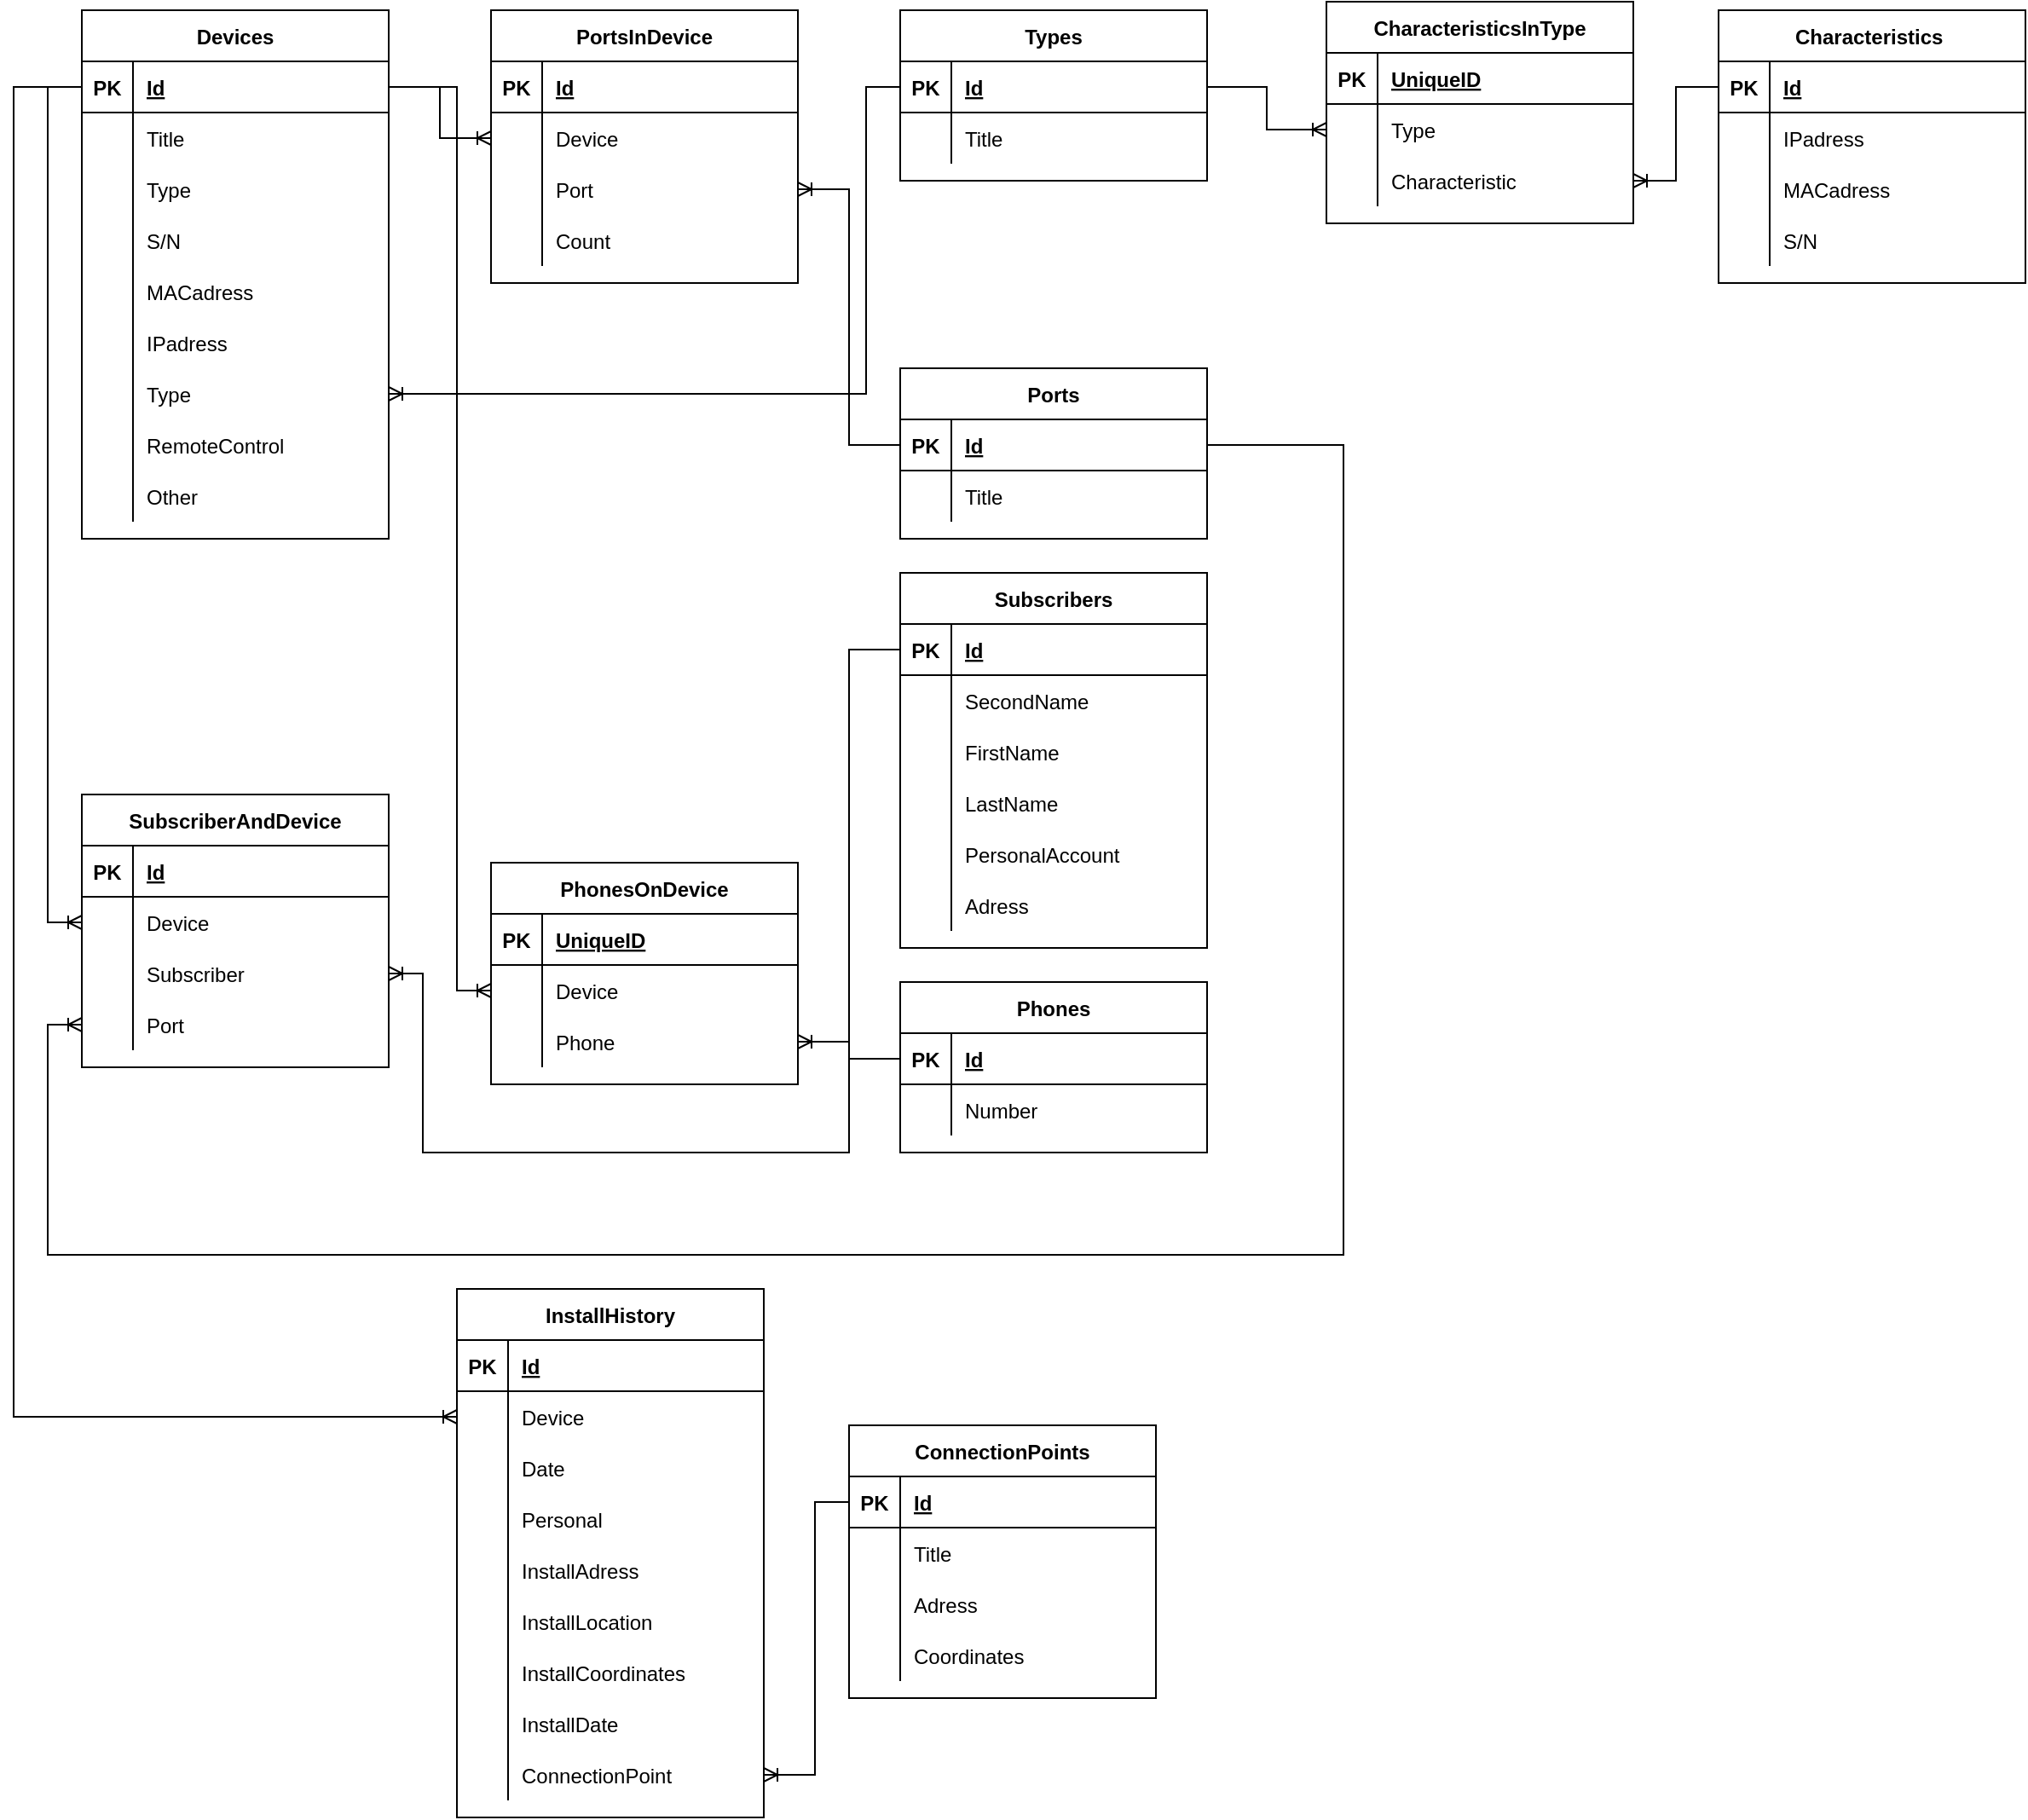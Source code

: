 <mxfile version="17.4.5" type="github">
  <diagram id="R2lEEEUBdFMjLlhIrx00" name="Page-1">
    <mxGraphModel dx="1151" dy="630" grid="1" gridSize="10" guides="1" tooltips="1" connect="1" arrows="1" fold="1" page="1" pageScale="1" pageWidth="850" pageHeight="1100" background="none" math="0" shadow="0" extFonts="Permanent Marker^https://fonts.googleapis.com/css?family=Permanent+Marker">
      <root>
        <mxCell id="0" />
        <mxCell id="1" parent="0" />
        <mxCell id="8wD93FPbokxK7LoP0_Z_-1" value="Devices" style="shape=table;startSize=30;container=1;collapsible=1;childLayout=tableLayout;fixedRows=1;rowLines=0;fontStyle=1;align=center;resizeLast=1;" vertex="1" parent="1">
          <mxGeometry x="50" y="290" width="180" height="310" as="geometry" />
        </mxCell>
        <mxCell id="8wD93FPbokxK7LoP0_Z_-2" value="" style="shape=tableRow;horizontal=0;startSize=0;swimlaneHead=0;swimlaneBody=0;fillColor=none;collapsible=0;dropTarget=0;points=[[0,0.5],[1,0.5]];portConstraint=eastwest;top=0;left=0;right=0;bottom=1;" vertex="1" parent="8wD93FPbokxK7LoP0_Z_-1">
          <mxGeometry y="30" width="180" height="30" as="geometry" />
        </mxCell>
        <mxCell id="8wD93FPbokxK7LoP0_Z_-3" value="PK" style="shape=partialRectangle;connectable=0;fillColor=none;top=0;left=0;bottom=0;right=0;fontStyle=1;overflow=hidden;" vertex="1" parent="8wD93FPbokxK7LoP0_Z_-2">
          <mxGeometry width="30" height="30" as="geometry">
            <mxRectangle width="30" height="30" as="alternateBounds" />
          </mxGeometry>
        </mxCell>
        <mxCell id="8wD93FPbokxK7LoP0_Z_-4" value="Id" style="shape=partialRectangle;connectable=0;fillColor=none;top=0;left=0;bottom=0;right=0;align=left;spacingLeft=6;fontStyle=5;overflow=hidden;" vertex="1" parent="8wD93FPbokxK7LoP0_Z_-2">
          <mxGeometry x="30" width="150" height="30" as="geometry">
            <mxRectangle width="150" height="30" as="alternateBounds" />
          </mxGeometry>
        </mxCell>
        <mxCell id="8wD93FPbokxK7LoP0_Z_-5" value="" style="shape=tableRow;horizontal=0;startSize=0;swimlaneHead=0;swimlaneBody=0;fillColor=none;collapsible=0;dropTarget=0;points=[[0,0.5],[1,0.5]];portConstraint=eastwest;top=0;left=0;right=0;bottom=0;" vertex="1" parent="8wD93FPbokxK7LoP0_Z_-1">
          <mxGeometry y="60" width="180" height="30" as="geometry" />
        </mxCell>
        <mxCell id="8wD93FPbokxK7LoP0_Z_-6" value="" style="shape=partialRectangle;connectable=0;fillColor=none;top=0;left=0;bottom=0;right=0;editable=1;overflow=hidden;" vertex="1" parent="8wD93FPbokxK7LoP0_Z_-5">
          <mxGeometry width="30" height="30" as="geometry">
            <mxRectangle width="30" height="30" as="alternateBounds" />
          </mxGeometry>
        </mxCell>
        <mxCell id="8wD93FPbokxK7LoP0_Z_-7" value="Title" style="shape=partialRectangle;connectable=0;fillColor=none;top=0;left=0;bottom=0;right=0;align=left;spacingLeft=6;overflow=hidden;" vertex="1" parent="8wD93FPbokxK7LoP0_Z_-5">
          <mxGeometry x="30" width="150" height="30" as="geometry">
            <mxRectangle width="150" height="30" as="alternateBounds" />
          </mxGeometry>
        </mxCell>
        <mxCell id="8wD93FPbokxK7LoP0_Z_-8" value="" style="shape=tableRow;horizontal=0;startSize=0;swimlaneHead=0;swimlaneBody=0;fillColor=none;collapsible=0;dropTarget=0;points=[[0,0.5],[1,0.5]];portConstraint=eastwest;top=0;left=0;right=0;bottom=0;" vertex="1" parent="8wD93FPbokxK7LoP0_Z_-1">
          <mxGeometry y="90" width="180" height="30" as="geometry" />
        </mxCell>
        <mxCell id="8wD93FPbokxK7LoP0_Z_-9" value="" style="shape=partialRectangle;connectable=0;fillColor=none;top=0;left=0;bottom=0;right=0;editable=1;overflow=hidden;" vertex="1" parent="8wD93FPbokxK7LoP0_Z_-8">
          <mxGeometry width="30" height="30" as="geometry">
            <mxRectangle width="30" height="30" as="alternateBounds" />
          </mxGeometry>
        </mxCell>
        <mxCell id="8wD93FPbokxK7LoP0_Z_-10" value="Type" style="shape=partialRectangle;connectable=0;fillColor=none;top=0;left=0;bottom=0;right=0;align=left;spacingLeft=6;overflow=hidden;" vertex="1" parent="8wD93FPbokxK7LoP0_Z_-8">
          <mxGeometry x="30" width="150" height="30" as="geometry">
            <mxRectangle width="150" height="30" as="alternateBounds" />
          </mxGeometry>
        </mxCell>
        <mxCell id="8wD93FPbokxK7LoP0_Z_-11" value="" style="shape=tableRow;horizontal=0;startSize=0;swimlaneHead=0;swimlaneBody=0;fillColor=none;collapsible=0;dropTarget=0;points=[[0,0.5],[1,0.5]];portConstraint=eastwest;top=0;left=0;right=0;bottom=0;" vertex="1" parent="8wD93FPbokxK7LoP0_Z_-1">
          <mxGeometry y="120" width="180" height="30" as="geometry" />
        </mxCell>
        <mxCell id="8wD93FPbokxK7LoP0_Z_-12" value="" style="shape=partialRectangle;connectable=0;fillColor=none;top=0;left=0;bottom=0;right=0;editable=1;overflow=hidden;" vertex="1" parent="8wD93FPbokxK7LoP0_Z_-11">
          <mxGeometry width="30" height="30" as="geometry">
            <mxRectangle width="30" height="30" as="alternateBounds" />
          </mxGeometry>
        </mxCell>
        <mxCell id="8wD93FPbokxK7LoP0_Z_-13" value="S/N" style="shape=partialRectangle;connectable=0;fillColor=none;top=0;left=0;bottom=0;right=0;align=left;spacingLeft=6;overflow=hidden;" vertex="1" parent="8wD93FPbokxK7LoP0_Z_-11">
          <mxGeometry x="30" width="150" height="30" as="geometry">
            <mxRectangle width="150" height="30" as="alternateBounds" />
          </mxGeometry>
        </mxCell>
        <mxCell id="8wD93FPbokxK7LoP0_Z_-14" value="" style="shape=tableRow;horizontal=0;startSize=0;swimlaneHead=0;swimlaneBody=0;fillColor=none;collapsible=0;dropTarget=0;points=[[0,0.5],[1,0.5]];portConstraint=eastwest;top=0;left=0;right=0;bottom=0;" vertex="1" parent="8wD93FPbokxK7LoP0_Z_-1">
          <mxGeometry y="150" width="180" height="30" as="geometry" />
        </mxCell>
        <mxCell id="8wD93FPbokxK7LoP0_Z_-15" value="" style="shape=partialRectangle;connectable=0;fillColor=none;top=0;left=0;bottom=0;right=0;editable=1;overflow=hidden;" vertex="1" parent="8wD93FPbokxK7LoP0_Z_-14">
          <mxGeometry width="30" height="30" as="geometry">
            <mxRectangle width="30" height="30" as="alternateBounds" />
          </mxGeometry>
        </mxCell>
        <mxCell id="8wD93FPbokxK7LoP0_Z_-16" value="MACadress" style="shape=partialRectangle;connectable=0;fillColor=none;top=0;left=0;bottom=0;right=0;align=left;spacingLeft=6;overflow=hidden;" vertex="1" parent="8wD93FPbokxK7LoP0_Z_-14">
          <mxGeometry x="30" width="150" height="30" as="geometry">
            <mxRectangle width="150" height="30" as="alternateBounds" />
          </mxGeometry>
        </mxCell>
        <mxCell id="8wD93FPbokxK7LoP0_Z_-17" value="" style="shape=tableRow;horizontal=0;startSize=0;swimlaneHead=0;swimlaneBody=0;fillColor=none;collapsible=0;dropTarget=0;points=[[0,0.5],[1,0.5]];portConstraint=eastwest;top=0;left=0;right=0;bottom=0;" vertex="1" parent="8wD93FPbokxK7LoP0_Z_-1">
          <mxGeometry y="180" width="180" height="30" as="geometry" />
        </mxCell>
        <mxCell id="8wD93FPbokxK7LoP0_Z_-18" value="" style="shape=partialRectangle;connectable=0;fillColor=none;top=0;left=0;bottom=0;right=0;editable=1;overflow=hidden;" vertex="1" parent="8wD93FPbokxK7LoP0_Z_-17">
          <mxGeometry width="30" height="30" as="geometry">
            <mxRectangle width="30" height="30" as="alternateBounds" />
          </mxGeometry>
        </mxCell>
        <mxCell id="8wD93FPbokxK7LoP0_Z_-19" value="IPadress" style="shape=partialRectangle;connectable=0;fillColor=none;top=0;left=0;bottom=0;right=0;align=left;spacingLeft=6;overflow=hidden;" vertex="1" parent="8wD93FPbokxK7LoP0_Z_-17">
          <mxGeometry x="30" width="150" height="30" as="geometry">
            <mxRectangle width="150" height="30" as="alternateBounds" />
          </mxGeometry>
        </mxCell>
        <mxCell id="8wD93FPbokxK7LoP0_Z_-217" value="" style="shape=tableRow;horizontal=0;startSize=0;swimlaneHead=0;swimlaneBody=0;fillColor=none;collapsible=0;dropTarget=0;points=[[0,0.5],[1,0.5]];portConstraint=eastwest;top=0;left=0;right=0;bottom=0;" vertex="1" parent="8wD93FPbokxK7LoP0_Z_-1">
          <mxGeometry y="210" width="180" height="30" as="geometry" />
        </mxCell>
        <mxCell id="8wD93FPbokxK7LoP0_Z_-218" value="" style="shape=partialRectangle;connectable=0;fillColor=none;top=0;left=0;bottom=0;right=0;editable=1;overflow=hidden;" vertex="1" parent="8wD93FPbokxK7LoP0_Z_-217">
          <mxGeometry width="30" height="30" as="geometry">
            <mxRectangle width="30" height="30" as="alternateBounds" />
          </mxGeometry>
        </mxCell>
        <mxCell id="8wD93FPbokxK7LoP0_Z_-219" value="Type" style="shape=partialRectangle;connectable=0;fillColor=none;top=0;left=0;bottom=0;right=0;align=left;spacingLeft=6;overflow=hidden;" vertex="1" parent="8wD93FPbokxK7LoP0_Z_-217">
          <mxGeometry x="30" width="150" height="30" as="geometry">
            <mxRectangle width="150" height="30" as="alternateBounds" />
          </mxGeometry>
        </mxCell>
        <mxCell id="8wD93FPbokxK7LoP0_Z_-115" value="" style="shape=tableRow;horizontal=0;startSize=0;swimlaneHead=0;swimlaneBody=0;fillColor=none;collapsible=0;dropTarget=0;points=[[0,0.5],[1,0.5]];portConstraint=eastwest;top=0;left=0;right=0;bottom=0;" vertex="1" parent="8wD93FPbokxK7LoP0_Z_-1">
          <mxGeometry y="240" width="180" height="30" as="geometry" />
        </mxCell>
        <mxCell id="8wD93FPbokxK7LoP0_Z_-116" value="" style="shape=partialRectangle;connectable=0;fillColor=none;top=0;left=0;bottom=0;right=0;editable=1;overflow=hidden;" vertex="1" parent="8wD93FPbokxK7LoP0_Z_-115">
          <mxGeometry width="30" height="30" as="geometry">
            <mxRectangle width="30" height="30" as="alternateBounds" />
          </mxGeometry>
        </mxCell>
        <mxCell id="8wD93FPbokxK7LoP0_Z_-117" value="RemoteControl" style="shape=partialRectangle;connectable=0;fillColor=none;top=0;left=0;bottom=0;right=0;align=left;spacingLeft=6;overflow=hidden;" vertex="1" parent="8wD93FPbokxK7LoP0_Z_-115">
          <mxGeometry x="30" width="150" height="30" as="geometry">
            <mxRectangle width="150" height="30" as="alternateBounds" />
          </mxGeometry>
        </mxCell>
        <mxCell id="8wD93FPbokxK7LoP0_Z_-169" value="" style="shape=tableRow;horizontal=0;startSize=0;swimlaneHead=0;swimlaneBody=0;fillColor=none;collapsible=0;dropTarget=0;points=[[0,0.5],[1,0.5]];portConstraint=eastwest;top=0;left=0;right=0;bottom=0;" vertex="1" parent="8wD93FPbokxK7LoP0_Z_-1">
          <mxGeometry y="270" width="180" height="30" as="geometry" />
        </mxCell>
        <mxCell id="8wD93FPbokxK7LoP0_Z_-170" value="" style="shape=partialRectangle;connectable=0;fillColor=none;top=0;left=0;bottom=0;right=0;editable=1;overflow=hidden;" vertex="1" parent="8wD93FPbokxK7LoP0_Z_-169">
          <mxGeometry width="30" height="30" as="geometry">
            <mxRectangle width="30" height="30" as="alternateBounds" />
          </mxGeometry>
        </mxCell>
        <mxCell id="8wD93FPbokxK7LoP0_Z_-171" value="Other" style="shape=partialRectangle;connectable=0;fillColor=none;top=0;left=0;bottom=0;right=0;align=left;spacingLeft=6;overflow=hidden;" vertex="1" parent="8wD93FPbokxK7LoP0_Z_-169">
          <mxGeometry x="30" width="150" height="30" as="geometry">
            <mxRectangle width="150" height="30" as="alternateBounds" />
          </mxGeometry>
        </mxCell>
        <mxCell id="8wD93FPbokxK7LoP0_Z_-35" value="Types" style="shape=table;startSize=30;container=1;collapsible=1;childLayout=tableLayout;fixedRows=1;rowLines=0;fontStyle=1;align=center;resizeLast=1;" vertex="1" parent="1">
          <mxGeometry x="530" y="290" width="180" height="100" as="geometry" />
        </mxCell>
        <mxCell id="8wD93FPbokxK7LoP0_Z_-36" value="" style="shape=tableRow;horizontal=0;startSize=0;swimlaneHead=0;swimlaneBody=0;fillColor=none;collapsible=0;dropTarget=0;points=[[0,0.5],[1,0.5]];portConstraint=eastwest;top=0;left=0;right=0;bottom=1;" vertex="1" parent="8wD93FPbokxK7LoP0_Z_-35">
          <mxGeometry y="30" width="180" height="30" as="geometry" />
        </mxCell>
        <mxCell id="8wD93FPbokxK7LoP0_Z_-37" value="PK" style="shape=partialRectangle;connectable=0;fillColor=none;top=0;left=0;bottom=0;right=0;fontStyle=1;overflow=hidden;" vertex="1" parent="8wD93FPbokxK7LoP0_Z_-36">
          <mxGeometry width="30" height="30" as="geometry">
            <mxRectangle width="30" height="30" as="alternateBounds" />
          </mxGeometry>
        </mxCell>
        <mxCell id="8wD93FPbokxK7LoP0_Z_-38" value="Id" style="shape=partialRectangle;connectable=0;fillColor=none;top=0;left=0;bottom=0;right=0;align=left;spacingLeft=6;fontStyle=5;overflow=hidden;" vertex="1" parent="8wD93FPbokxK7LoP0_Z_-36">
          <mxGeometry x="30" width="150" height="30" as="geometry">
            <mxRectangle width="150" height="30" as="alternateBounds" />
          </mxGeometry>
        </mxCell>
        <mxCell id="8wD93FPbokxK7LoP0_Z_-39" value="" style="shape=tableRow;horizontal=0;startSize=0;swimlaneHead=0;swimlaneBody=0;fillColor=none;collapsible=0;dropTarget=0;points=[[0,0.5],[1,0.5]];portConstraint=eastwest;top=0;left=0;right=0;bottom=0;" vertex="1" parent="8wD93FPbokxK7LoP0_Z_-35">
          <mxGeometry y="60" width="180" height="30" as="geometry" />
        </mxCell>
        <mxCell id="8wD93FPbokxK7LoP0_Z_-40" value="" style="shape=partialRectangle;connectable=0;fillColor=none;top=0;left=0;bottom=0;right=0;editable=1;overflow=hidden;" vertex="1" parent="8wD93FPbokxK7LoP0_Z_-39">
          <mxGeometry width="30" height="30" as="geometry">
            <mxRectangle width="30" height="30" as="alternateBounds" />
          </mxGeometry>
        </mxCell>
        <mxCell id="8wD93FPbokxK7LoP0_Z_-41" value="Title" style="shape=partialRectangle;connectable=0;fillColor=none;top=0;left=0;bottom=0;right=0;align=left;spacingLeft=6;overflow=hidden;" vertex="1" parent="8wD93FPbokxK7LoP0_Z_-39">
          <mxGeometry x="30" width="150" height="30" as="geometry">
            <mxRectangle width="150" height="30" as="alternateBounds" />
          </mxGeometry>
        </mxCell>
        <mxCell id="8wD93FPbokxK7LoP0_Z_-54" value="Ports" style="shape=table;startSize=30;container=1;collapsible=1;childLayout=tableLayout;fixedRows=1;rowLines=0;fontStyle=1;align=center;resizeLast=1;" vertex="1" parent="1">
          <mxGeometry x="530" y="500" width="180" height="100" as="geometry" />
        </mxCell>
        <mxCell id="8wD93FPbokxK7LoP0_Z_-55" value="" style="shape=tableRow;horizontal=0;startSize=0;swimlaneHead=0;swimlaneBody=0;fillColor=none;collapsible=0;dropTarget=0;points=[[0,0.5],[1,0.5]];portConstraint=eastwest;top=0;left=0;right=0;bottom=1;" vertex="1" parent="8wD93FPbokxK7LoP0_Z_-54">
          <mxGeometry y="30" width="180" height="30" as="geometry" />
        </mxCell>
        <mxCell id="8wD93FPbokxK7LoP0_Z_-56" value="PK" style="shape=partialRectangle;connectable=0;fillColor=none;top=0;left=0;bottom=0;right=0;fontStyle=1;overflow=hidden;" vertex="1" parent="8wD93FPbokxK7LoP0_Z_-55">
          <mxGeometry width="30" height="30" as="geometry">
            <mxRectangle width="30" height="30" as="alternateBounds" />
          </mxGeometry>
        </mxCell>
        <mxCell id="8wD93FPbokxK7LoP0_Z_-57" value="Id" style="shape=partialRectangle;connectable=0;fillColor=none;top=0;left=0;bottom=0;right=0;align=left;spacingLeft=6;fontStyle=5;overflow=hidden;" vertex="1" parent="8wD93FPbokxK7LoP0_Z_-55">
          <mxGeometry x="30" width="150" height="30" as="geometry">
            <mxRectangle width="150" height="30" as="alternateBounds" />
          </mxGeometry>
        </mxCell>
        <mxCell id="8wD93FPbokxK7LoP0_Z_-58" value="" style="shape=tableRow;horizontal=0;startSize=0;swimlaneHead=0;swimlaneBody=0;fillColor=none;collapsible=0;dropTarget=0;points=[[0,0.5],[1,0.5]];portConstraint=eastwest;top=0;left=0;right=0;bottom=0;" vertex="1" parent="8wD93FPbokxK7LoP0_Z_-54">
          <mxGeometry y="60" width="180" height="30" as="geometry" />
        </mxCell>
        <mxCell id="8wD93FPbokxK7LoP0_Z_-59" value="" style="shape=partialRectangle;connectable=0;fillColor=none;top=0;left=0;bottom=0;right=0;editable=1;overflow=hidden;" vertex="1" parent="8wD93FPbokxK7LoP0_Z_-58">
          <mxGeometry width="30" height="30" as="geometry">
            <mxRectangle width="30" height="30" as="alternateBounds" />
          </mxGeometry>
        </mxCell>
        <mxCell id="8wD93FPbokxK7LoP0_Z_-60" value="Title" style="shape=partialRectangle;connectable=0;fillColor=none;top=0;left=0;bottom=0;right=0;align=left;spacingLeft=6;overflow=hidden;" vertex="1" parent="8wD93FPbokxK7LoP0_Z_-58">
          <mxGeometry x="30" width="150" height="30" as="geometry">
            <mxRectangle width="150" height="30" as="alternateBounds" />
          </mxGeometry>
        </mxCell>
        <mxCell id="8wD93FPbokxK7LoP0_Z_-67" value="PortsInDevice" style="shape=table;startSize=30;container=1;collapsible=1;childLayout=tableLayout;fixedRows=1;rowLines=0;fontStyle=1;align=center;resizeLast=1;" vertex="1" parent="1">
          <mxGeometry x="290" y="290" width="180" height="160" as="geometry" />
        </mxCell>
        <mxCell id="8wD93FPbokxK7LoP0_Z_-68" value="" style="shape=tableRow;horizontal=0;startSize=0;swimlaneHead=0;swimlaneBody=0;fillColor=none;collapsible=0;dropTarget=0;points=[[0,0.5],[1,0.5]];portConstraint=eastwest;top=0;left=0;right=0;bottom=1;" vertex="1" parent="8wD93FPbokxK7LoP0_Z_-67">
          <mxGeometry y="30" width="180" height="30" as="geometry" />
        </mxCell>
        <mxCell id="8wD93FPbokxK7LoP0_Z_-69" value="PK" style="shape=partialRectangle;connectable=0;fillColor=none;top=0;left=0;bottom=0;right=0;fontStyle=1;overflow=hidden;" vertex="1" parent="8wD93FPbokxK7LoP0_Z_-68">
          <mxGeometry width="30" height="30" as="geometry">
            <mxRectangle width="30" height="30" as="alternateBounds" />
          </mxGeometry>
        </mxCell>
        <mxCell id="8wD93FPbokxK7LoP0_Z_-70" value="Id" style="shape=partialRectangle;connectable=0;fillColor=none;top=0;left=0;bottom=0;right=0;align=left;spacingLeft=6;fontStyle=5;overflow=hidden;" vertex="1" parent="8wD93FPbokxK7LoP0_Z_-68">
          <mxGeometry x="30" width="150" height="30" as="geometry">
            <mxRectangle width="150" height="30" as="alternateBounds" />
          </mxGeometry>
        </mxCell>
        <mxCell id="8wD93FPbokxK7LoP0_Z_-71" value="" style="shape=tableRow;horizontal=0;startSize=0;swimlaneHead=0;swimlaneBody=0;fillColor=none;collapsible=0;dropTarget=0;points=[[0,0.5],[1,0.5]];portConstraint=eastwest;top=0;left=0;right=0;bottom=0;" vertex="1" parent="8wD93FPbokxK7LoP0_Z_-67">
          <mxGeometry y="60" width="180" height="30" as="geometry" />
        </mxCell>
        <mxCell id="8wD93FPbokxK7LoP0_Z_-72" value="" style="shape=partialRectangle;connectable=0;fillColor=none;top=0;left=0;bottom=0;right=0;editable=1;overflow=hidden;" vertex="1" parent="8wD93FPbokxK7LoP0_Z_-71">
          <mxGeometry width="30" height="30" as="geometry">
            <mxRectangle width="30" height="30" as="alternateBounds" />
          </mxGeometry>
        </mxCell>
        <mxCell id="8wD93FPbokxK7LoP0_Z_-73" value="Device" style="shape=partialRectangle;connectable=0;fillColor=none;top=0;left=0;bottom=0;right=0;align=left;spacingLeft=6;overflow=hidden;" vertex="1" parent="8wD93FPbokxK7LoP0_Z_-71">
          <mxGeometry x="30" width="150" height="30" as="geometry">
            <mxRectangle width="150" height="30" as="alternateBounds" />
          </mxGeometry>
        </mxCell>
        <mxCell id="8wD93FPbokxK7LoP0_Z_-74" value="" style="shape=tableRow;horizontal=0;startSize=0;swimlaneHead=0;swimlaneBody=0;fillColor=none;collapsible=0;dropTarget=0;points=[[0,0.5],[1,0.5]];portConstraint=eastwest;top=0;left=0;right=0;bottom=0;" vertex="1" parent="8wD93FPbokxK7LoP0_Z_-67">
          <mxGeometry y="90" width="180" height="30" as="geometry" />
        </mxCell>
        <mxCell id="8wD93FPbokxK7LoP0_Z_-75" value="" style="shape=partialRectangle;connectable=0;fillColor=none;top=0;left=0;bottom=0;right=0;editable=1;overflow=hidden;" vertex="1" parent="8wD93FPbokxK7LoP0_Z_-74">
          <mxGeometry width="30" height="30" as="geometry">
            <mxRectangle width="30" height="30" as="alternateBounds" />
          </mxGeometry>
        </mxCell>
        <mxCell id="8wD93FPbokxK7LoP0_Z_-76" value="Port" style="shape=partialRectangle;connectable=0;fillColor=none;top=0;left=0;bottom=0;right=0;align=left;spacingLeft=6;overflow=hidden;" vertex="1" parent="8wD93FPbokxK7LoP0_Z_-74">
          <mxGeometry x="30" width="150" height="30" as="geometry">
            <mxRectangle width="150" height="30" as="alternateBounds" />
          </mxGeometry>
        </mxCell>
        <mxCell id="8wD93FPbokxK7LoP0_Z_-77" value="" style="shape=tableRow;horizontal=0;startSize=0;swimlaneHead=0;swimlaneBody=0;fillColor=none;collapsible=0;dropTarget=0;points=[[0,0.5],[1,0.5]];portConstraint=eastwest;top=0;left=0;right=0;bottom=0;" vertex="1" parent="8wD93FPbokxK7LoP0_Z_-67">
          <mxGeometry y="120" width="180" height="30" as="geometry" />
        </mxCell>
        <mxCell id="8wD93FPbokxK7LoP0_Z_-78" value="" style="shape=partialRectangle;connectable=0;fillColor=none;top=0;left=0;bottom=0;right=0;editable=1;overflow=hidden;" vertex="1" parent="8wD93FPbokxK7LoP0_Z_-77">
          <mxGeometry width="30" height="30" as="geometry">
            <mxRectangle width="30" height="30" as="alternateBounds" />
          </mxGeometry>
        </mxCell>
        <mxCell id="8wD93FPbokxK7LoP0_Z_-79" value="Count" style="shape=partialRectangle;connectable=0;fillColor=none;top=0;left=0;bottom=0;right=0;align=left;spacingLeft=6;overflow=hidden;" vertex="1" parent="8wD93FPbokxK7LoP0_Z_-77">
          <mxGeometry x="30" width="150" height="30" as="geometry">
            <mxRectangle width="150" height="30" as="alternateBounds" />
          </mxGeometry>
        </mxCell>
        <mxCell id="8wD93FPbokxK7LoP0_Z_-83" value="Subscribers" style="shape=table;startSize=30;container=1;collapsible=1;childLayout=tableLayout;fixedRows=1;rowLines=0;fontStyle=1;align=center;resizeLast=1;" vertex="1" parent="1">
          <mxGeometry x="530" y="620" width="180" height="220" as="geometry" />
        </mxCell>
        <mxCell id="8wD93FPbokxK7LoP0_Z_-84" value="" style="shape=tableRow;horizontal=0;startSize=0;swimlaneHead=0;swimlaneBody=0;fillColor=none;collapsible=0;dropTarget=0;points=[[0,0.5],[1,0.5]];portConstraint=eastwest;top=0;left=0;right=0;bottom=1;" vertex="1" parent="8wD93FPbokxK7LoP0_Z_-83">
          <mxGeometry y="30" width="180" height="30" as="geometry" />
        </mxCell>
        <mxCell id="8wD93FPbokxK7LoP0_Z_-85" value="PK" style="shape=partialRectangle;connectable=0;fillColor=none;top=0;left=0;bottom=0;right=0;fontStyle=1;overflow=hidden;" vertex="1" parent="8wD93FPbokxK7LoP0_Z_-84">
          <mxGeometry width="30" height="30" as="geometry">
            <mxRectangle width="30" height="30" as="alternateBounds" />
          </mxGeometry>
        </mxCell>
        <mxCell id="8wD93FPbokxK7LoP0_Z_-86" value="Id" style="shape=partialRectangle;connectable=0;fillColor=none;top=0;left=0;bottom=0;right=0;align=left;spacingLeft=6;fontStyle=5;overflow=hidden;" vertex="1" parent="8wD93FPbokxK7LoP0_Z_-84">
          <mxGeometry x="30" width="150" height="30" as="geometry">
            <mxRectangle width="150" height="30" as="alternateBounds" />
          </mxGeometry>
        </mxCell>
        <mxCell id="8wD93FPbokxK7LoP0_Z_-87" value="" style="shape=tableRow;horizontal=0;startSize=0;swimlaneHead=0;swimlaneBody=0;fillColor=none;collapsible=0;dropTarget=0;points=[[0,0.5],[1,0.5]];portConstraint=eastwest;top=0;left=0;right=0;bottom=0;" vertex="1" parent="8wD93FPbokxK7LoP0_Z_-83">
          <mxGeometry y="60" width="180" height="30" as="geometry" />
        </mxCell>
        <mxCell id="8wD93FPbokxK7LoP0_Z_-88" value="" style="shape=partialRectangle;connectable=0;fillColor=none;top=0;left=0;bottom=0;right=0;editable=1;overflow=hidden;" vertex="1" parent="8wD93FPbokxK7LoP0_Z_-87">
          <mxGeometry width="30" height="30" as="geometry">
            <mxRectangle width="30" height="30" as="alternateBounds" />
          </mxGeometry>
        </mxCell>
        <mxCell id="8wD93FPbokxK7LoP0_Z_-89" value="SecondName" style="shape=partialRectangle;connectable=0;fillColor=none;top=0;left=0;bottom=0;right=0;align=left;spacingLeft=6;overflow=hidden;" vertex="1" parent="8wD93FPbokxK7LoP0_Z_-87">
          <mxGeometry x="30" width="150" height="30" as="geometry">
            <mxRectangle width="150" height="30" as="alternateBounds" />
          </mxGeometry>
        </mxCell>
        <mxCell id="8wD93FPbokxK7LoP0_Z_-90" value="" style="shape=tableRow;horizontal=0;startSize=0;swimlaneHead=0;swimlaneBody=0;fillColor=none;collapsible=0;dropTarget=0;points=[[0,0.5],[1,0.5]];portConstraint=eastwest;top=0;left=0;right=0;bottom=0;" vertex="1" parent="8wD93FPbokxK7LoP0_Z_-83">
          <mxGeometry y="90" width="180" height="30" as="geometry" />
        </mxCell>
        <mxCell id="8wD93FPbokxK7LoP0_Z_-91" value="" style="shape=partialRectangle;connectable=0;fillColor=none;top=0;left=0;bottom=0;right=0;editable=1;overflow=hidden;" vertex="1" parent="8wD93FPbokxK7LoP0_Z_-90">
          <mxGeometry width="30" height="30" as="geometry">
            <mxRectangle width="30" height="30" as="alternateBounds" />
          </mxGeometry>
        </mxCell>
        <mxCell id="8wD93FPbokxK7LoP0_Z_-92" value="FirstName" style="shape=partialRectangle;connectable=0;fillColor=none;top=0;left=0;bottom=0;right=0;align=left;spacingLeft=6;overflow=hidden;" vertex="1" parent="8wD93FPbokxK7LoP0_Z_-90">
          <mxGeometry x="30" width="150" height="30" as="geometry">
            <mxRectangle width="150" height="30" as="alternateBounds" />
          </mxGeometry>
        </mxCell>
        <mxCell id="8wD93FPbokxK7LoP0_Z_-93" value="" style="shape=tableRow;horizontal=0;startSize=0;swimlaneHead=0;swimlaneBody=0;fillColor=none;collapsible=0;dropTarget=0;points=[[0,0.5],[1,0.5]];portConstraint=eastwest;top=0;left=0;right=0;bottom=0;" vertex="1" parent="8wD93FPbokxK7LoP0_Z_-83">
          <mxGeometry y="120" width="180" height="30" as="geometry" />
        </mxCell>
        <mxCell id="8wD93FPbokxK7LoP0_Z_-94" value="" style="shape=partialRectangle;connectable=0;fillColor=none;top=0;left=0;bottom=0;right=0;editable=1;overflow=hidden;" vertex="1" parent="8wD93FPbokxK7LoP0_Z_-93">
          <mxGeometry width="30" height="30" as="geometry">
            <mxRectangle width="30" height="30" as="alternateBounds" />
          </mxGeometry>
        </mxCell>
        <mxCell id="8wD93FPbokxK7LoP0_Z_-95" value="LastName" style="shape=partialRectangle;connectable=0;fillColor=none;top=0;left=0;bottom=0;right=0;align=left;spacingLeft=6;overflow=hidden;" vertex="1" parent="8wD93FPbokxK7LoP0_Z_-93">
          <mxGeometry x="30" width="150" height="30" as="geometry">
            <mxRectangle width="150" height="30" as="alternateBounds" />
          </mxGeometry>
        </mxCell>
        <mxCell id="8wD93FPbokxK7LoP0_Z_-96" value="" style="shape=tableRow;horizontal=0;startSize=0;swimlaneHead=0;swimlaneBody=0;fillColor=none;collapsible=0;dropTarget=0;points=[[0,0.5],[1,0.5]];portConstraint=eastwest;top=0;left=0;right=0;bottom=0;" vertex="1" parent="8wD93FPbokxK7LoP0_Z_-83">
          <mxGeometry y="150" width="180" height="30" as="geometry" />
        </mxCell>
        <mxCell id="8wD93FPbokxK7LoP0_Z_-97" value="" style="shape=partialRectangle;connectable=0;fillColor=none;top=0;left=0;bottom=0;right=0;editable=1;overflow=hidden;" vertex="1" parent="8wD93FPbokxK7LoP0_Z_-96">
          <mxGeometry width="30" height="30" as="geometry">
            <mxRectangle width="30" height="30" as="alternateBounds" />
          </mxGeometry>
        </mxCell>
        <mxCell id="8wD93FPbokxK7LoP0_Z_-98" value="PersonalAccount" style="shape=partialRectangle;connectable=0;fillColor=none;top=0;left=0;bottom=0;right=0;align=left;spacingLeft=6;overflow=hidden;" vertex="1" parent="8wD93FPbokxK7LoP0_Z_-96">
          <mxGeometry x="30" width="150" height="30" as="geometry">
            <mxRectangle width="150" height="30" as="alternateBounds" />
          </mxGeometry>
        </mxCell>
        <mxCell id="8wD93FPbokxK7LoP0_Z_-99" value="" style="shape=tableRow;horizontal=0;startSize=0;swimlaneHead=0;swimlaneBody=0;fillColor=none;collapsible=0;dropTarget=0;points=[[0,0.5],[1,0.5]];portConstraint=eastwest;top=0;left=0;right=0;bottom=0;" vertex="1" parent="8wD93FPbokxK7LoP0_Z_-83">
          <mxGeometry y="180" width="180" height="30" as="geometry" />
        </mxCell>
        <mxCell id="8wD93FPbokxK7LoP0_Z_-100" value="" style="shape=partialRectangle;connectable=0;fillColor=none;top=0;left=0;bottom=0;right=0;editable=1;overflow=hidden;" vertex="1" parent="8wD93FPbokxK7LoP0_Z_-99">
          <mxGeometry width="30" height="30" as="geometry">
            <mxRectangle width="30" height="30" as="alternateBounds" />
          </mxGeometry>
        </mxCell>
        <mxCell id="8wD93FPbokxK7LoP0_Z_-101" value="Adress" style="shape=partialRectangle;connectable=0;fillColor=none;top=0;left=0;bottom=0;right=0;align=left;spacingLeft=6;overflow=hidden;" vertex="1" parent="8wD93FPbokxK7LoP0_Z_-99">
          <mxGeometry x="30" width="150" height="30" as="geometry">
            <mxRectangle width="150" height="30" as="alternateBounds" />
          </mxGeometry>
        </mxCell>
        <mxCell id="8wD93FPbokxK7LoP0_Z_-102" value="ConnectionPoints" style="shape=table;startSize=30;container=1;collapsible=1;childLayout=tableLayout;fixedRows=1;rowLines=0;fontStyle=1;align=center;resizeLast=1;" vertex="1" parent="1">
          <mxGeometry x="500" y="1120" width="180" height="160" as="geometry" />
        </mxCell>
        <mxCell id="8wD93FPbokxK7LoP0_Z_-103" value="" style="shape=tableRow;horizontal=0;startSize=0;swimlaneHead=0;swimlaneBody=0;fillColor=none;collapsible=0;dropTarget=0;points=[[0,0.5],[1,0.5]];portConstraint=eastwest;top=0;left=0;right=0;bottom=1;" vertex="1" parent="8wD93FPbokxK7LoP0_Z_-102">
          <mxGeometry y="30" width="180" height="30" as="geometry" />
        </mxCell>
        <mxCell id="8wD93FPbokxK7LoP0_Z_-104" value="PK" style="shape=partialRectangle;connectable=0;fillColor=none;top=0;left=0;bottom=0;right=0;fontStyle=1;overflow=hidden;" vertex="1" parent="8wD93FPbokxK7LoP0_Z_-103">
          <mxGeometry width="30" height="30" as="geometry">
            <mxRectangle width="30" height="30" as="alternateBounds" />
          </mxGeometry>
        </mxCell>
        <mxCell id="8wD93FPbokxK7LoP0_Z_-105" value="Id" style="shape=partialRectangle;connectable=0;fillColor=none;top=0;left=0;bottom=0;right=0;align=left;spacingLeft=6;fontStyle=5;overflow=hidden;" vertex="1" parent="8wD93FPbokxK7LoP0_Z_-103">
          <mxGeometry x="30" width="150" height="30" as="geometry">
            <mxRectangle width="150" height="30" as="alternateBounds" />
          </mxGeometry>
        </mxCell>
        <mxCell id="8wD93FPbokxK7LoP0_Z_-106" value="" style="shape=tableRow;horizontal=0;startSize=0;swimlaneHead=0;swimlaneBody=0;fillColor=none;collapsible=0;dropTarget=0;points=[[0,0.5],[1,0.5]];portConstraint=eastwest;top=0;left=0;right=0;bottom=0;" vertex="1" parent="8wD93FPbokxK7LoP0_Z_-102">
          <mxGeometry y="60" width="180" height="30" as="geometry" />
        </mxCell>
        <mxCell id="8wD93FPbokxK7LoP0_Z_-107" value="" style="shape=partialRectangle;connectable=0;fillColor=none;top=0;left=0;bottom=0;right=0;editable=1;overflow=hidden;" vertex="1" parent="8wD93FPbokxK7LoP0_Z_-106">
          <mxGeometry width="30" height="30" as="geometry">
            <mxRectangle width="30" height="30" as="alternateBounds" />
          </mxGeometry>
        </mxCell>
        <mxCell id="8wD93FPbokxK7LoP0_Z_-108" value="Title" style="shape=partialRectangle;connectable=0;fillColor=none;top=0;left=0;bottom=0;right=0;align=left;spacingLeft=6;overflow=hidden;" vertex="1" parent="8wD93FPbokxK7LoP0_Z_-106">
          <mxGeometry x="30" width="150" height="30" as="geometry">
            <mxRectangle width="150" height="30" as="alternateBounds" />
          </mxGeometry>
        </mxCell>
        <mxCell id="8wD93FPbokxK7LoP0_Z_-109" value="" style="shape=tableRow;horizontal=0;startSize=0;swimlaneHead=0;swimlaneBody=0;fillColor=none;collapsible=0;dropTarget=0;points=[[0,0.5],[1,0.5]];portConstraint=eastwest;top=0;left=0;right=0;bottom=0;" vertex="1" parent="8wD93FPbokxK7LoP0_Z_-102">
          <mxGeometry y="90" width="180" height="30" as="geometry" />
        </mxCell>
        <mxCell id="8wD93FPbokxK7LoP0_Z_-110" value="" style="shape=partialRectangle;connectable=0;fillColor=none;top=0;left=0;bottom=0;right=0;editable=1;overflow=hidden;" vertex="1" parent="8wD93FPbokxK7LoP0_Z_-109">
          <mxGeometry width="30" height="30" as="geometry">
            <mxRectangle width="30" height="30" as="alternateBounds" />
          </mxGeometry>
        </mxCell>
        <mxCell id="8wD93FPbokxK7LoP0_Z_-111" value="Adress" style="shape=partialRectangle;connectable=0;fillColor=none;top=0;left=0;bottom=0;right=0;align=left;spacingLeft=6;overflow=hidden;" vertex="1" parent="8wD93FPbokxK7LoP0_Z_-109">
          <mxGeometry x="30" width="150" height="30" as="geometry">
            <mxRectangle width="150" height="30" as="alternateBounds" />
          </mxGeometry>
        </mxCell>
        <mxCell id="8wD93FPbokxK7LoP0_Z_-112" value="" style="shape=tableRow;horizontal=0;startSize=0;swimlaneHead=0;swimlaneBody=0;fillColor=none;collapsible=0;dropTarget=0;points=[[0,0.5],[1,0.5]];portConstraint=eastwest;top=0;left=0;right=0;bottom=0;" vertex="1" parent="8wD93FPbokxK7LoP0_Z_-102">
          <mxGeometry y="120" width="180" height="30" as="geometry" />
        </mxCell>
        <mxCell id="8wD93FPbokxK7LoP0_Z_-113" value="" style="shape=partialRectangle;connectable=0;fillColor=none;top=0;left=0;bottom=0;right=0;editable=1;overflow=hidden;" vertex="1" parent="8wD93FPbokxK7LoP0_Z_-112">
          <mxGeometry width="30" height="30" as="geometry">
            <mxRectangle width="30" height="30" as="alternateBounds" />
          </mxGeometry>
        </mxCell>
        <mxCell id="8wD93FPbokxK7LoP0_Z_-114" value="Coordinates" style="shape=partialRectangle;connectable=0;fillColor=none;top=0;left=0;bottom=0;right=0;align=left;spacingLeft=6;overflow=hidden;" vertex="1" parent="8wD93FPbokxK7LoP0_Z_-112">
          <mxGeometry x="30" width="150" height="30" as="geometry">
            <mxRectangle width="150" height="30" as="alternateBounds" />
          </mxGeometry>
        </mxCell>
        <mxCell id="8wD93FPbokxK7LoP0_Z_-118" value="" style="edgeStyle=orthogonalEdgeStyle;fontSize=12;html=1;endArrow=ERoneToMany;rounded=0;" edge="1" parent="1" source="8wD93FPbokxK7LoP0_Z_-55" target="8wD93FPbokxK7LoP0_Z_-74">
          <mxGeometry width="100" height="100" relative="1" as="geometry">
            <mxPoint x="740" y="510" as="sourcePoint" />
            <mxPoint x="840" y="410" as="targetPoint" />
          </mxGeometry>
        </mxCell>
        <mxCell id="8wD93FPbokxK7LoP0_Z_-119" value="" style="edgeStyle=orthogonalEdgeStyle;fontSize=12;html=1;endArrow=ERoneToMany;rounded=0;" edge="1" parent="1" source="8wD93FPbokxK7LoP0_Z_-2" target="8wD93FPbokxK7LoP0_Z_-71">
          <mxGeometry width="100" height="100" relative="1" as="geometry">
            <mxPoint x="290" y="580" as="sourcePoint" />
            <mxPoint x="390" y="480" as="targetPoint" />
          </mxGeometry>
        </mxCell>
        <mxCell id="8wD93FPbokxK7LoP0_Z_-121" value="" style="edgeStyle=orthogonalEdgeStyle;fontSize=12;html=1;endArrow=ERoneToMany;rounded=0;" edge="1" parent="1" source="8wD93FPbokxK7LoP0_Z_-103" target="8wD93FPbokxK7LoP0_Z_-32">
          <mxGeometry width="100" height="100" relative="1" as="geometry">
            <mxPoint x="270" y="590" as="sourcePoint" />
            <mxPoint x="370" y="490" as="targetPoint" />
            <Array as="points">
              <mxPoint x="480" y="1165" />
              <mxPoint x="480" y="1325" />
            </Array>
          </mxGeometry>
        </mxCell>
        <mxCell id="8wD93FPbokxK7LoP0_Z_-122" value="Phones" style="shape=table;startSize=30;container=1;collapsible=1;childLayout=tableLayout;fixedRows=1;rowLines=0;fontStyle=1;align=center;resizeLast=1;" vertex="1" parent="1">
          <mxGeometry x="530" y="860" width="180" height="100" as="geometry" />
        </mxCell>
        <mxCell id="8wD93FPbokxK7LoP0_Z_-123" value="" style="shape=tableRow;horizontal=0;startSize=0;swimlaneHead=0;swimlaneBody=0;fillColor=none;collapsible=0;dropTarget=0;points=[[0,0.5],[1,0.5]];portConstraint=eastwest;top=0;left=0;right=0;bottom=1;" vertex="1" parent="8wD93FPbokxK7LoP0_Z_-122">
          <mxGeometry y="30" width="180" height="30" as="geometry" />
        </mxCell>
        <mxCell id="8wD93FPbokxK7LoP0_Z_-124" value="PK" style="shape=partialRectangle;connectable=0;fillColor=none;top=0;left=0;bottom=0;right=0;fontStyle=1;overflow=hidden;" vertex="1" parent="8wD93FPbokxK7LoP0_Z_-123">
          <mxGeometry width="30" height="30" as="geometry">
            <mxRectangle width="30" height="30" as="alternateBounds" />
          </mxGeometry>
        </mxCell>
        <mxCell id="8wD93FPbokxK7LoP0_Z_-125" value="Id" style="shape=partialRectangle;connectable=0;fillColor=none;top=0;left=0;bottom=0;right=0;align=left;spacingLeft=6;fontStyle=5;overflow=hidden;" vertex="1" parent="8wD93FPbokxK7LoP0_Z_-123">
          <mxGeometry x="30" width="150" height="30" as="geometry">
            <mxRectangle width="150" height="30" as="alternateBounds" />
          </mxGeometry>
        </mxCell>
        <mxCell id="8wD93FPbokxK7LoP0_Z_-126" value="" style="shape=tableRow;horizontal=0;startSize=0;swimlaneHead=0;swimlaneBody=0;fillColor=none;collapsible=0;dropTarget=0;points=[[0,0.5],[1,0.5]];portConstraint=eastwest;top=0;left=0;right=0;bottom=0;" vertex="1" parent="8wD93FPbokxK7LoP0_Z_-122">
          <mxGeometry y="60" width="180" height="30" as="geometry" />
        </mxCell>
        <mxCell id="8wD93FPbokxK7LoP0_Z_-127" value="" style="shape=partialRectangle;connectable=0;fillColor=none;top=0;left=0;bottom=0;right=0;editable=1;overflow=hidden;" vertex="1" parent="8wD93FPbokxK7LoP0_Z_-126">
          <mxGeometry width="30" height="30" as="geometry">
            <mxRectangle width="30" height="30" as="alternateBounds" />
          </mxGeometry>
        </mxCell>
        <mxCell id="8wD93FPbokxK7LoP0_Z_-128" value="Number" style="shape=partialRectangle;connectable=0;fillColor=none;top=0;left=0;bottom=0;right=0;align=left;spacingLeft=6;overflow=hidden;" vertex="1" parent="8wD93FPbokxK7LoP0_Z_-126">
          <mxGeometry x="30" width="150" height="30" as="geometry">
            <mxRectangle width="150" height="30" as="alternateBounds" />
          </mxGeometry>
        </mxCell>
        <mxCell id="8wD93FPbokxK7LoP0_Z_-135" value="PhonesOnDevice" style="shape=table;startSize=30;container=1;collapsible=1;childLayout=tableLayout;fixedRows=1;rowLines=0;fontStyle=1;align=center;resizeLast=1;" vertex="1" parent="1">
          <mxGeometry x="290" y="790" width="180" height="130" as="geometry" />
        </mxCell>
        <mxCell id="8wD93FPbokxK7LoP0_Z_-136" value="" style="shape=tableRow;horizontal=0;startSize=0;swimlaneHead=0;swimlaneBody=0;fillColor=none;collapsible=0;dropTarget=0;points=[[0,0.5],[1,0.5]];portConstraint=eastwest;top=0;left=0;right=0;bottom=1;" vertex="1" parent="8wD93FPbokxK7LoP0_Z_-135">
          <mxGeometry y="30" width="180" height="30" as="geometry" />
        </mxCell>
        <mxCell id="8wD93FPbokxK7LoP0_Z_-137" value="PK" style="shape=partialRectangle;connectable=0;fillColor=none;top=0;left=0;bottom=0;right=0;fontStyle=1;overflow=hidden;" vertex="1" parent="8wD93FPbokxK7LoP0_Z_-136">
          <mxGeometry width="30" height="30" as="geometry">
            <mxRectangle width="30" height="30" as="alternateBounds" />
          </mxGeometry>
        </mxCell>
        <mxCell id="8wD93FPbokxK7LoP0_Z_-138" value="UniqueID" style="shape=partialRectangle;connectable=0;fillColor=none;top=0;left=0;bottom=0;right=0;align=left;spacingLeft=6;fontStyle=5;overflow=hidden;" vertex="1" parent="8wD93FPbokxK7LoP0_Z_-136">
          <mxGeometry x="30" width="150" height="30" as="geometry">
            <mxRectangle width="150" height="30" as="alternateBounds" />
          </mxGeometry>
        </mxCell>
        <mxCell id="8wD93FPbokxK7LoP0_Z_-139" value="" style="shape=tableRow;horizontal=0;startSize=0;swimlaneHead=0;swimlaneBody=0;fillColor=none;collapsible=0;dropTarget=0;points=[[0,0.5],[1,0.5]];portConstraint=eastwest;top=0;left=0;right=0;bottom=0;" vertex="1" parent="8wD93FPbokxK7LoP0_Z_-135">
          <mxGeometry y="60" width="180" height="30" as="geometry" />
        </mxCell>
        <mxCell id="8wD93FPbokxK7LoP0_Z_-140" value="" style="shape=partialRectangle;connectable=0;fillColor=none;top=0;left=0;bottom=0;right=0;editable=1;overflow=hidden;" vertex="1" parent="8wD93FPbokxK7LoP0_Z_-139">
          <mxGeometry width="30" height="30" as="geometry">
            <mxRectangle width="30" height="30" as="alternateBounds" />
          </mxGeometry>
        </mxCell>
        <mxCell id="8wD93FPbokxK7LoP0_Z_-141" value="Device" style="shape=partialRectangle;connectable=0;fillColor=none;top=0;left=0;bottom=0;right=0;align=left;spacingLeft=6;overflow=hidden;" vertex="1" parent="8wD93FPbokxK7LoP0_Z_-139">
          <mxGeometry x="30" width="150" height="30" as="geometry">
            <mxRectangle width="150" height="30" as="alternateBounds" />
          </mxGeometry>
        </mxCell>
        <mxCell id="8wD93FPbokxK7LoP0_Z_-142" value="" style="shape=tableRow;horizontal=0;startSize=0;swimlaneHead=0;swimlaneBody=0;fillColor=none;collapsible=0;dropTarget=0;points=[[0,0.5],[1,0.5]];portConstraint=eastwest;top=0;left=0;right=0;bottom=0;" vertex="1" parent="8wD93FPbokxK7LoP0_Z_-135">
          <mxGeometry y="90" width="180" height="30" as="geometry" />
        </mxCell>
        <mxCell id="8wD93FPbokxK7LoP0_Z_-143" value="" style="shape=partialRectangle;connectable=0;fillColor=none;top=0;left=0;bottom=0;right=0;editable=1;overflow=hidden;" vertex="1" parent="8wD93FPbokxK7LoP0_Z_-142">
          <mxGeometry width="30" height="30" as="geometry">
            <mxRectangle width="30" height="30" as="alternateBounds" />
          </mxGeometry>
        </mxCell>
        <mxCell id="8wD93FPbokxK7LoP0_Z_-144" value="Phone" style="shape=partialRectangle;connectable=0;fillColor=none;top=0;left=0;bottom=0;right=0;align=left;spacingLeft=6;overflow=hidden;" vertex="1" parent="8wD93FPbokxK7LoP0_Z_-142">
          <mxGeometry x="30" width="150" height="30" as="geometry">
            <mxRectangle width="150" height="30" as="alternateBounds" />
          </mxGeometry>
        </mxCell>
        <mxCell id="8wD93FPbokxK7LoP0_Z_-148" value="" style="edgeStyle=orthogonalEdgeStyle;fontSize=12;html=1;endArrow=ERoneToMany;rounded=0;" edge="1" parent="1" source="8wD93FPbokxK7LoP0_Z_-2" target="8wD93FPbokxK7LoP0_Z_-139">
          <mxGeometry width="100" height="100" relative="1" as="geometry">
            <mxPoint x="90" y="880" as="sourcePoint" />
            <mxPoint x="190" y="780" as="targetPoint" />
            <Array as="points">
              <mxPoint x="270" y="335" />
              <mxPoint x="270" y="865" />
            </Array>
          </mxGeometry>
        </mxCell>
        <mxCell id="8wD93FPbokxK7LoP0_Z_-149" value="" style="edgeStyle=orthogonalEdgeStyle;fontSize=12;html=1;endArrow=ERoneToMany;rounded=0;" edge="1" parent="1" source="8wD93FPbokxK7LoP0_Z_-123" target="8wD93FPbokxK7LoP0_Z_-142">
          <mxGeometry width="100" height="100" relative="1" as="geometry">
            <mxPoint x="60" y="900" as="sourcePoint" />
            <mxPoint x="160" y="800" as="targetPoint" />
          </mxGeometry>
        </mxCell>
        <mxCell id="8wD93FPbokxK7LoP0_Z_-153" value="SubscriberAndDevice" style="shape=table;startSize=30;container=1;collapsible=1;childLayout=tableLayout;fixedRows=1;rowLines=0;fontStyle=1;align=center;resizeLast=1;" vertex="1" parent="1">
          <mxGeometry x="50" y="750" width="180" height="160" as="geometry" />
        </mxCell>
        <mxCell id="8wD93FPbokxK7LoP0_Z_-154" value="" style="shape=tableRow;horizontal=0;startSize=0;swimlaneHead=0;swimlaneBody=0;fillColor=none;collapsible=0;dropTarget=0;points=[[0,0.5],[1,0.5]];portConstraint=eastwest;top=0;left=0;right=0;bottom=1;" vertex="1" parent="8wD93FPbokxK7LoP0_Z_-153">
          <mxGeometry y="30" width="180" height="30" as="geometry" />
        </mxCell>
        <mxCell id="8wD93FPbokxK7LoP0_Z_-155" value="PK" style="shape=partialRectangle;connectable=0;fillColor=none;top=0;left=0;bottom=0;right=0;fontStyle=1;overflow=hidden;" vertex="1" parent="8wD93FPbokxK7LoP0_Z_-154">
          <mxGeometry width="30" height="30" as="geometry">
            <mxRectangle width="30" height="30" as="alternateBounds" />
          </mxGeometry>
        </mxCell>
        <mxCell id="8wD93FPbokxK7LoP0_Z_-156" value="Id" style="shape=partialRectangle;connectable=0;fillColor=none;top=0;left=0;bottom=0;right=0;align=left;spacingLeft=6;fontStyle=5;overflow=hidden;" vertex="1" parent="8wD93FPbokxK7LoP0_Z_-154">
          <mxGeometry x="30" width="150" height="30" as="geometry">
            <mxRectangle width="150" height="30" as="alternateBounds" />
          </mxGeometry>
        </mxCell>
        <mxCell id="8wD93FPbokxK7LoP0_Z_-157" value="" style="shape=tableRow;horizontal=0;startSize=0;swimlaneHead=0;swimlaneBody=0;fillColor=none;collapsible=0;dropTarget=0;points=[[0,0.5],[1,0.5]];portConstraint=eastwest;top=0;left=0;right=0;bottom=0;" vertex="1" parent="8wD93FPbokxK7LoP0_Z_-153">
          <mxGeometry y="60" width="180" height="30" as="geometry" />
        </mxCell>
        <mxCell id="8wD93FPbokxK7LoP0_Z_-158" value="" style="shape=partialRectangle;connectable=0;fillColor=none;top=0;left=0;bottom=0;right=0;editable=1;overflow=hidden;" vertex="1" parent="8wD93FPbokxK7LoP0_Z_-157">
          <mxGeometry width="30" height="30" as="geometry">
            <mxRectangle width="30" height="30" as="alternateBounds" />
          </mxGeometry>
        </mxCell>
        <mxCell id="8wD93FPbokxK7LoP0_Z_-159" value="Device" style="shape=partialRectangle;connectable=0;fillColor=none;top=0;left=0;bottom=0;right=0;align=left;spacingLeft=6;overflow=hidden;" vertex="1" parent="8wD93FPbokxK7LoP0_Z_-157">
          <mxGeometry x="30" width="150" height="30" as="geometry">
            <mxRectangle width="150" height="30" as="alternateBounds" />
          </mxGeometry>
        </mxCell>
        <mxCell id="8wD93FPbokxK7LoP0_Z_-160" value="" style="shape=tableRow;horizontal=0;startSize=0;swimlaneHead=0;swimlaneBody=0;fillColor=none;collapsible=0;dropTarget=0;points=[[0,0.5],[1,0.5]];portConstraint=eastwest;top=0;left=0;right=0;bottom=0;" vertex="1" parent="8wD93FPbokxK7LoP0_Z_-153">
          <mxGeometry y="90" width="180" height="30" as="geometry" />
        </mxCell>
        <mxCell id="8wD93FPbokxK7LoP0_Z_-161" value="" style="shape=partialRectangle;connectable=0;fillColor=none;top=0;left=0;bottom=0;right=0;editable=1;overflow=hidden;" vertex="1" parent="8wD93FPbokxK7LoP0_Z_-160">
          <mxGeometry width="30" height="30" as="geometry">
            <mxRectangle width="30" height="30" as="alternateBounds" />
          </mxGeometry>
        </mxCell>
        <mxCell id="8wD93FPbokxK7LoP0_Z_-162" value="Subscriber " style="shape=partialRectangle;connectable=0;fillColor=none;top=0;left=0;bottom=0;right=0;align=left;spacingLeft=6;overflow=hidden;" vertex="1" parent="8wD93FPbokxK7LoP0_Z_-160">
          <mxGeometry x="30" width="150" height="30" as="geometry">
            <mxRectangle width="150" height="30" as="alternateBounds" />
          </mxGeometry>
        </mxCell>
        <mxCell id="8wD93FPbokxK7LoP0_Z_-163" value="" style="shape=tableRow;horizontal=0;startSize=0;swimlaneHead=0;swimlaneBody=0;fillColor=none;collapsible=0;dropTarget=0;points=[[0,0.5],[1,0.5]];portConstraint=eastwest;top=0;left=0;right=0;bottom=0;" vertex="1" parent="8wD93FPbokxK7LoP0_Z_-153">
          <mxGeometry y="120" width="180" height="30" as="geometry" />
        </mxCell>
        <mxCell id="8wD93FPbokxK7LoP0_Z_-164" value="" style="shape=partialRectangle;connectable=0;fillColor=none;top=0;left=0;bottom=0;right=0;editable=1;overflow=hidden;" vertex="1" parent="8wD93FPbokxK7LoP0_Z_-163">
          <mxGeometry width="30" height="30" as="geometry">
            <mxRectangle width="30" height="30" as="alternateBounds" />
          </mxGeometry>
        </mxCell>
        <mxCell id="8wD93FPbokxK7LoP0_Z_-165" value="Port" style="shape=partialRectangle;connectable=0;fillColor=none;top=0;left=0;bottom=0;right=0;align=left;spacingLeft=6;overflow=hidden;" vertex="1" parent="8wD93FPbokxK7LoP0_Z_-163">
          <mxGeometry x="30" width="150" height="30" as="geometry">
            <mxRectangle width="150" height="30" as="alternateBounds" />
          </mxGeometry>
        </mxCell>
        <mxCell id="8wD93FPbokxK7LoP0_Z_-166" value="" style="edgeStyle=orthogonalEdgeStyle;fontSize=12;html=1;endArrow=ERoneToMany;rounded=0;" edge="1" parent="1" source="8wD93FPbokxK7LoP0_Z_-2" target="8wD93FPbokxK7LoP0_Z_-157">
          <mxGeometry width="100" height="100" relative="1" as="geometry">
            <mxPoint x="330" y="570" as="sourcePoint" />
            <mxPoint x="430" y="470" as="targetPoint" />
            <Array as="points">
              <mxPoint x="30" y="335" />
              <mxPoint x="30" y="825" />
            </Array>
          </mxGeometry>
        </mxCell>
        <mxCell id="8wD93FPbokxK7LoP0_Z_-167" value="" style="edgeStyle=orthogonalEdgeStyle;fontSize=12;html=1;endArrow=ERoneToMany;rounded=0;" edge="1" parent="1" source="8wD93FPbokxK7LoP0_Z_-84" target="8wD93FPbokxK7LoP0_Z_-160">
          <mxGeometry width="100" height="100" relative="1" as="geometry">
            <mxPoint x="330" y="580" as="sourcePoint" />
            <mxPoint x="430" y="480" as="targetPoint" />
            <Array as="points">
              <mxPoint x="500" y="665" />
              <mxPoint x="500" y="960" />
              <mxPoint x="250" y="960" />
              <mxPoint x="250" y="855" />
            </Array>
          </mxGeometry>
        </mxCell>
        <mxCell id="8wD93FPbokxK7LoP0_Z_-168" value="" style="edgeStyle=orthogonalEdgeStyle;fontSize=12;html=1;endArrow=ERoneToMany;rounded=0;" edge="1" parent="1" source="8wD93FPbokxK7LoP0_Z_-55" target="8wD93FPbokxK7LoP0_Z_-163">
          <mxGeometry width="100" height="100" relative="1" as="geometry">
            <mxPoint x="80" y="1040" as="sourcePoint" />
            <mxPoint x="180" y="940" as="targetPoint" />
            <Array as="points">
              <mxPoint x="790" y="545" />
              <mxPoint x="790" y="1020" />
              <mxPoint x="30" y="1020" />
              <mxPoint x="30" y="885" />
            </Array>
          </mxGeometry>
        </mxCell>
        <mxCell id="8wD93FPbokxK7LoP0_Z_-172" value="InstallHistory" style="shape=table;startSize=30;container=1;collapsible=1;childLayout=tableLayout;fixedRows=1;rowLines=0;fontStyle=1;align=center;resizeLast=1;" vertex="1" parent="1">
          <mxGeometry x="270" y="1040" width="180" height="310" as="geometry" />
        </mxCell>
        <mxCell id="8wD93FPbokxK7LoP0_Z_-173" value="" style="shape=tableRow;horizontal=0;startSize=0;swimlaneHead=0;swimlaneBody=0;fillColor=none;collapsible=0;dropTarget=0;points=[[0,0.5],[1,0.5]];portConstraint=eastwest;top=0;left=0;right=0;bottom=1;" vertex="1" parent="8wD93FPbokxK7LoP0_Z_-172">
          <mxGeometry y="30" width="180" height="30" as="geometry" />
        </mxCell>
        <mxCell id="8wD93FPbokxK7LoP0_Z_-174" value="PK" style="shape=partialRectangle;connectable=0;fillColor=none;top=0;left=0;bottom=0;right=0;fontStyle=1;overflow=hidden;" vertex="1" parent="8wD93FPbokxK7LoP0_Z_-173">
          <mxGeometry width="30" height="30" as="geometry">
            <mxRectangle width="30" height="30" as="alternateBounds" />
          </mxGeometry>
        </mxCell>
        <mxCell id="8wD93FPbokxK7LoP0_Z_-175" value="Id" style="shape=partialRectangle;connectable=0;fillColor=none;top=0;left=0;bottom=0;right=0;align=left;spacingLeft=6;fontStyle=5;overflow=hidden;" vertex="1" parent="8wD93FPbokxK7LoP0_Z_-173">
          <mxGeometry x="30" width="150" height="30" as="geometry">
            <mxRectangle width="150" height="30" as="alternateBounds" />
          </mxGeometry>
        </mxCell>
        <mxCell id="8wD93FPbokxK7LoP0_Z_-176" value="" style="shape=tableRow;horizontal=0;startSize=0;swimlaneHead=0;swimlaneBody=0;fillColor=none;collapsible=0;dropTarget=0;points=[[0,0.5],[1,0.5]];portConstraint=eastwest;top=0;left=0;right=0;bottom=0;" vertex="1" parent="8wD93FPbokxK7LoP0_Z_-172">
          <mxGeometry y="60" width="180" height="30" as="geometry" />
        </mxCell>
        <mxCell id="8wD93FPbokxK7LoP0_Z_-177" value="" style="shape=partialRectangle;connectable=0;fillColor=none;top=0;left=0;bottom=0;right=0;editable=1;overflow=hidden;" vertex="1" parent="8wD93FPbokxK7LoP0_Z_-176">
          <mxGeometry width="30" height="30" as="geometry">
            <mxRectangle width="30" height="30" as="alternateBounds" />
          </mxGeometry>
        </mxCell>
        <mxCell id="8wD93FPbokxK7LoP0_Z_-178" value="Device" style="shape=partialRectangle;connectable=0;fillColor=none;top=0;left=0;bottom=0;right=0;align=left;spacingLeft=6;overflow=hidden;" vertex="1" parent="8wD93FPbokxK7LoP0_Z_-176">
          <mxGeometry x="30" width="150" height="30" as="geometry">
            <mxRectangle width="150" height="30" as="alternateBounds" />
          </mxGeometry>
        </mxCell>
        <mxCell id="8wD93FPbokxK7LoP0_Z_-179" value="" style="shape=tableRow;horizontal=0;startSize=0;swimlaneHead=0;swimlaneBody=0;fillColor=none;collapsible=0;dropTarget=0;points=[[0,0.5],[1,0.5]];portConstraint=eastwest;top=0;left=0;right=0;bottom=0;" vertex="1" parent="8wD93FPbokxK7LoP0_Z_-172">
          <mxGeometry y="90" width="180" height="30" as="geometry" />
        </mxCell>
        <mxCell id="8wD93FPbokxK7LoP0_Z_-180" value="" style="shape=partialRectangle;connectable=0;fillColor=none;top=0;left=0;bottom=0;right=0;editable=1;overflow=hidden;" vertex="1" parent="8wD93FPbokxK7LoP0_Z_-179">
          <mxGeometry width="30" height="30" as="geometry">
            <mxRectangle width="30" height="30" as="alternateBounds" />
          </mxGeometry>
        </mxCell>
        <mxCell id="8wD93FPbokxK7LoP0_Z_-181" value="Date" style="shape=partialRectangle;connectable=0;fillColor=none;top=0;left=0;bottom=0;right=0;align=left;spacingLeft=6;overflow=hidden;" vertex="1" parent="8wD93FPbokxK7LoP0_Z_-179">
          <mxGeometry x="30" width="150" height="30" as="geometry">
            <mxRectangle width="150" height="30" as="alternateBounds" />
          </mxGeometry>
        </mxCell>
        <mxCell id="8wD93FPbokxK7LoP0_Z_-182" value="" style="shape=tableRow;horizontal=0;startSize=0;swimlaneHead=0;swimlaneBody=0;fillColor=none;collapsible=0;dropTarget=0;points=[[0,0.5],[1,0.5]];portConstraint=eastwest;top=0;left=0;right=0;bottom=0;" vertex="1" parent="8wD93FPbokxK7LoP0_Z_-172">
          <mxGeometry y="120" width="180" height="30" as="geometry" />
        </mxCell>
        <mxCell id="8wD93FPbokxK7LoP0_Z_-183" value="" style="shape=partialRectangle;connectable=0;fillColor=none;top=0;left=0;bottom=0;right=0;editable=1;overflow=hidden;" vertex="1" parent="8wD93FPbokxK7LoP0_Z_-182">
          <mxGeometry width="30" height="30" as="geometry">
            <mxRectangle width="30" height="30" as="alternateBounds" />
          </mxGeometry>
        </mxCell>
        <mxCell id="8wD93FPbokxK7LoP0_Z_-184" value="Personal" style="shape=partialRectangle;connectable=0;fillColor=none;top=0;left=0;bottom=0;right=0;align=left;spacingLeft=6;overflow=hidden;" vertex="1" parent="8wD93FPbokxK7LoP0_Z_-182">
          <mxGeometry x="30" width="150" height="30" as="geometry">
            <mxRectangle width="150" height="30" as="alternateBounds" />
          </mxGeometry>
        </mxCell>
        <mxCell id="8wD93FPbokxK7LoP0_Z_-26" value="" style="shape=tableRow;horizontal=0;startSize=0;swimlaneHead=0;swimlaneBody=0;fillColor=none;collapsible=0;dropTarget=0;points=[[0,0.5],[1,0.5]];portConstraint=eastwest;top=0;left=0;right=0;bottom=0;" vertex="1" parent="8wD93FPbokxK7LoP0_Z_-172">
          <mxGeometry y="150" width="180" height="30" as="geometry" />
        </mxCell>
        <mxCell id="8wD93FPbokxK7LoP0_Z_-27" value="" style="shape=partialRectangle;connectable=0;fillColor=none;top=0;left=0;bottom=0;right=0;editable=1;overflow=hidden;" vertex="1" parent="8wD93FPbokxK7LoP0_Z_-26">
          <mxGeometry width="30" height="30" as="geometry">
            <mxRectangle width="30" height="30" as="alternateBounds" />
          </mxGeometry>
        </mxCell>
        <mxCell id="8wD93FPbokxK7LoP0_Z_-28" value="InstallAdress" style="shape=partialRectangle;connectable=0;fillColor=none;top=0;left=0;bottom=0;right=0;align=left;spacingLeft=6;overflow=hidden;" vertex="1" parent="8wD93FPbokxK7LoP0_Z_-26">
          <mxGeometry x="30" width="150" height="30" as="geometry">
            <mxRectangle width="150" height="30" as="alternateBounds" />
          </mxGeometry>
        </mxCell>
        <mxCell id="8wD93FPbokxK7LoP0_Z_-29" value="" style="shape=tableRow;horizontal=0;startSize=0;swimlaneHead=0;swimlaneBody=0;fillColor=none;collapsible=0;dropTarget=0;points=[[0,0.5],[1,0.5]];portConstraint=eastwest;top=0;left=0;right=0;bottom=0;" vertex="1" parent="8wD93FPbokxK7LoP0_Z_-172">
          <mxGeometry y="180" width="180" height="30" as="geometry" />
        </mxCell>
        <mxCell id="8wD93FPbokxK7LoP0_Z_-30" value="" style="shape=partialRectangle;connectable=0;fillColor=none;top=0;left=0;bottom=0;right=0;editable=1;overflow=hidden;" vertex="1" parent="8wD93FPbokxK7LoP0_Z_-29">
          <mxGeometry width="30" height="30" as="geometry">
            <mxRectangle width="30" height="30" as="alternateBounds" />
          </mxGeometry>
        </mxCell>
        <mxCell id="8wD93FPbokxK7LoP0_Z_-31" value="InstallLocation" style="shape=partialRectangle;connectable=0;fillColor=none;top=0;left=0;bottom=0;right=0;align=left;spacingLeft=6;overflow=hidden;" vertex="1" parent="8wD93FPbokxK7LoP0_Z_-29">
          <mxGeometry x="30" width="150" height="30" as="geometry">
            <mxRectangle width="150" height="30" as="alternateBounds" />
          </mxGeometry>
        </mxCell>
        <mxCell id="8wD93FPbokxK7LoP0_Z_-80" value="" style="shape=tableRow;horizontal=0;startSize=0;swimlaneHead=0;swimlaneBody=0;fillColor=none;collapsible=0;dropTarget=0;points=[[0,0.5],[1,0.5]];portConstraint=eastwest;top=0;left=0;right=0;bottom=0;" vertex="1" parent="8wD93FPbokxK7LoP0_Z_-172">
          <mxGeometry y="210" width="180" height="30" as="geometry" />
        </mxCell>
        <mxCell id="8wD93FPbokxK7LoP0_Z_-81" value="" style="shape=partialRectangle;connectable=0;fillColor=none;top=0;left=0;bottom=0;right=0;editable=1;overflow=hidden;" vertex="1" parent="8wD93FPbokxK7LoP0_Z_-80">
          <mxGeometry width="30" height="30" as="geometry">
            <mxRectangle width="30" height="30" as="alternateBounds" />
          </mxGeometry>
        </mxCell>
        <mxCell id="8wD93FPbokxK7LoP0_Z_-82" value="InstallCoordinates" style="shape=partialRectangle;connectable=0;fillColor=none;top=0;left=0;bottom=0;right=0;align=left;spacingLeft=6;overflow=hidden;" vertex="1" parent="8wD93FPbokxK7LoP0_Z_-80">
          <mxGeometry x="30" width="150" height="30" as="geometry">
            <mxRectangle width="150" height="30" as="alternateBounds" />
          </mxGeometry>
        </mxCell>
        <mxCell id="8wD93FPbokxK7LoP0_Z_-23" value="" style="shape=tableRow;horizontal=0;startSize=0;swimlaneHead=0;swimlaneBody=0;fillColor=none;collapsible=0;dropTarget=0;points=[[0,0.5],[1,0.5]];portConstraint=eastwest;top=0;left=0;right=0;bottom=0;" vertex="1" parent="8wD93FPbokxK7LoP0_Z_-172">
          <mxGeometry y="240" width="180" height="30" as="geometry" />
        </mxCell>
        <mxCell id="8wD93FPbokxK7LoP0_Z_-24" value="" style="shape=partialRectangle;connectable=0;fillColor=none;top=0;left=0;bottom=0;right=0;editable=1;overflow=hidden;" vertex="1" parent="8wD93FPbokxK7LoP0_Z_-23">
          <mxGeometry width="30" height="30" as="geometry">
            <mxRectangle width="30" height="30" as="alternateBounds" />
          </mxGeometry>
        </mxCell>
        <mxCell id="8wD93FPbokxK7LoP0_Z_-25" value="InstallDate" style="shape=partialRectangle;connectable=0;fillColor=none;top=0;left=0;bottom=0;right=0;align=left;spacingLeft=6;overflow=hidden;" vertex="1" parent="8wD93FPbokxK7LoP0_Z_-23">
          <mxGeometry x="30" width="150" height="30" as="geometry">
            <mxRectangle width="150" height="30" as="alternateBounds" />
          </mxGeometry>
        </mxCell>
        <mxCell id="8wD93FPbokxK7LoP0_Z_-32" value="" style="shape=tableRow;horizontal=0;startSize=0;swimlaneHead=0;swimlaneBody=0;fillColor=none;collapsible=0;dropTarget=0;points=[[0,0.5],[1,0.5]];portConstraint=eastwest;top=0;left=0;right=0;bottom=0;" vertex="1" parent="8wD93FPbokxK7LoP0_Z_-172">
          <mxGeometry y="270" width="180" height="30" as="geometry" />
        </mxCell>
        <mxCell id="8wD93FPbokxK7LoP0_Z_-33" value="" style="shape=partialRectangle;connectable=0;fillColor=none;top=0;left=0;bottom=0;right=0;editable=1;overflow=hidden;" vertex="1" parent="8wD93FPbokxK7LoP0_Z_-32">
          <mxGeometry width="30" height="30" as="geometry">
            <mxRectangle width="30" height="30" as="alternateBounds" />
          </mxGeometry>
        </mxCell>
        <mxCell id="8wD93FPbokxK7LoP0_Z_-34" value="ConnectionPoint" style="shape=partialRectangle;connectable=0;fillColor=none;top=0;left=0;bottom=0;right=0;align=left;spacingLeft=6;overflow=hidden;" vertex="1" parent="8wD93FPbokxK7LoP0_Z_-32">
          <mxGeometry x="30" width="150" height="30" as="geometry">
            <mxRectangle width="150" height="30" as="alternateBounds" />
          </mxGeometry>
        </mxCell>
        <mxCell id="8wD93FPbokxK7LoP0_Z_-188" value="" style="edgeStyle=orthogonalEdgeStyle;fontSize=12;html=1;endArrow=ERoneToMany;rounded=0;" edge="1" parent="1" source="8wD93FPbokxK7LoP0_Z_-2" target="8wD93FPbokxK7LoP0_Z_-176">
          <mxGeometry width="100" height="100" relative="1" as="geometry">
            <mxPoint x="100" y="730" as="sourcePoint" />
            <mxPoint x="200" y="630" as="targetPoint" />
            <Array as="points">
              <mxPoint x="10" y="335" />
              <mxPoint x="10" y="1115" />
            </Array>
          </mxGeometry>
        </mxCell>
        <mxCell id="8wD93FPbokxK7LoP0_Z_-189" value="Characteristics " style="shape=table;startSize=30;container=1;collapsible=1;childLayout=tableLayout;fixedRows=1;rowLines=0;fontStyle=1;align=center;resizeLast=1;" vertex="1" parent="1">
          <mxGeometry x="1010" y="290" width="180" height="160" as="geometry" />
        </mxCell>
        <mxCell id="8wD93FPbokxK7LoP0_Z_-190" value="" style="shape=tableRow;horizontal=0;startSize=0;swimlaneHead=0;swimlaneBody=0;fillColor=none;collapsible=0;dropTarget=0;points=[[0,0.5],[1,0.5]];portConstraint=eastwest;top=0;left=0;right=0;bottom=1;" vertex="1" parent="8wD93FPbokxK7LoP0_Z_-189">
          <mxGeometry y="30" width="180" height="30" as="geometry" />
        </mxCell>
        <mxCell id="8wD93FPbokxK7LoP0_Z_-191" value="PK" style="shape=partialRectangle;connectable=0;fillColor=none;top=0;left=0;bottom=0;right=0;fontStyle=1;overflow=hidden;" vertex="1" parent="8wD93FPbokxK7LoP0_Z_-190">
          <mxGeometry width="30" height="30" as="geometry">
            <mxRectangle width="30" height="30" as="alternateBounds" />
          </mxGeometry>
        </mxCell>
        <mxCell id="8wD93FPbokxK7LoP0_Z_-192" value="Id" style="shape=partialRectangle;connectable=0;fillColor=none;top=0;left=0;bottom=0;right=0;align=left;spacingLeft=6;fontStyle=5;overflow=hidden;" vertex="1" parent="8wD93FPbokxK7LoP0_Z_-190">
          <mxGeometry x="30" width="150" height="30" as="geometry">
            <mxRectangle width="150" height="30" as="alternateBounds" />
          </mxGeometry>
        </mxCell>
        <mxCell id="8wD93FPbokxK7LoP0_Z_-42" value="" style="shape=tableRow;horizontal=0;startSize=0;swimlaneHead=0;swimlaneBody=0;fillColor=none;collapsible=0;dropTarget=0;points=[[0,0.5],[1,0.5]];portConstraint=eastwest;top=0;left=0;right=0;bottom=0;" vertex="1" parent="8wD93FPbokxK7LoP0_Z_-189">
          <mxGeometry y="60" width="180" height="30" as="geometry" />
        </mxCell>
        <mxCell id="8wD93FPbokxK7LoP0_Z_-43" value="" style="shape=partialRectangle;connectable=0;fillColor=none;top=0;left=0;bottom=0;right=0;editable=1;overflow=hidden;" vertex="1" parent="8wD93FPbokxK7LoP0_Z_-42">
          <mxGeometry width="30" height="30" as="geometry">
            <mxRectangle width="30" height="30" as="alternateBounds" />
          </mxGeometry>
        </mxCell>
        <mxCell id="8wD93FPbokxK7LoP0_Z_-44" value="IPadress" style="shape=partialRectangle;connectable=0;fillColor=none;top=0;left=0;bottom=0;right=0;align=left;spacingLeft=6;overflow=hidden;" vertex="1" parent="8wD93FPbokxK7LoP0_Z_-42">
          <mxGeometry x="30" width="150" height="30" as="geometry">
            <mxRectangle width="150" height="30" as="alternateBounds" />
          </mxGeometry>
        </mxCell>
        <mxCell id="8wD93FPbokxK7LoP0_Z_-45" value="" style="shape=tableRow;horizontal=0;startSize=0;swimlaneHead=0;swimlaneBody=0;fillColor=none;collapsible=0;dropTarget=0;points=[[0,0.5],[1,0.5]];portConstraint=eastwest;top=0;left=0;right=0;bottom=0;" vertex="1" parent="8wD93FPbokxK7LoP0_Z_-189">
          <mxGeometry y="90" width="180" height="30" as="geometry" />
        </mxCell>
        <mxCell id="8wD93FPbokxK7LoP0_Z_-46" value="" style="shape=partialRectangle;connectable=0;fillColor=none;top=0;left=0;bottom=0;right=0;editable=1;overflow=hidden;" vertex="1" parent="8wD93FPbokxK7LoP0_Z_-45">
          <mxGeometry width="30" height="30" as="geometry">
            <mxRectangle width="30" height="30" as="alternateBounds" />
          </mxGeometry>
        </mxCell>
        <mxCell id="8wD93FPbokxK7LoP0_Z_-47" value="MACadress" style="shape=partialRectangle;connectable=0;fillColor=none;top=0;left=0;bottom=0;right=0;align=left;spacingLeft=6;overflow=hidden;" vertex="1" parent="8wD93FPbokxK7LoP0_Z_-45">
          <mxGeometry x="30" width="150" height="30" as="geometry">
            <mxRectangle width="150" height="30" as="alternateBounds" />
          </mxGeometry>
        </mxCell>
        <mxCell id="8wD93FPbokxK7LoP0_Z_-48" value="" style="shape=tableRow;horizontal=0;startSize=0;swimlaneHead=0;swimlaneBody=0;fillColor=none;collapsible=0;dropTarget=0;points=[[0,0.5],[1,0.5]];portConstraint=eastwest;top=0;left=0;right=0;bottom=0;" vertex="1" parent="8wD93FPbokxK7LoP0_Z_-189">
          <mxGeometry y="120" width="180" height="30" as="geometry" />
        </mxCell>
        <mxCell id="8wD93FPbokxK7LoP0_Z_-49" value="" style="shape=partialRectangle;connectable=0;fillColor=none;top=0;left=0;bottom=0;right=0;editable=1;overflow=hidden;" vertex="1" parent="8wD93FPbokxK7LoP0_Z_-48">
          <mxGeometry width="30" height="30" as="geometry">
            <mxRectangle width="30" height="30" as="alternateBounds" />
          </mxGeometry>
        </mxCell>
        <mxCell id="8wD93FPbokxK7LoP0_Z_-50" value="S/N" style="shape=partialRectangle;connectable=0;fillColor=none;top=0;left=0;bottom=0;right=0;align=left;spacingLeft=6;overflow=hidden;" vertex="1" parent="8wD93FPbokxK7LoP0_Z_-48">
          <mxGeometry x="30" width="150" height="30" as="geometry">
            <mxRectangle width="150" height="30" as="alternateBounds" />
          </mxGeometry>
        </mxCell>
        <mxCell id="8wD93FPbokxK7LoP0_Z_-202" value="CharacteristicsInType" style="shape=table;startSize=30;container=1;collapsible=1;childLayout=tableLayout;fixedRows=1;rowLines=0;fontStyle=1;align=center;resizeLast=1;" vertex="1" parent="1">
          <mxGeometry x="780" y="285" width="180" height="130" as="geometry" />
        </mxCell>
        <mxCell id="8wD93FPbokxK7LoP0_Z_-203" value="" style="shape=tableRow;horizontal=0;startSize=0;swimlaneHead=0;swimlaneBody=0;fillColor=none;collapsible=0;dropTarget=0;points=[[0,0.5],[1,0.5]];portConstraint=eastwest;top=0;left=0;right=0;bottom=1;" vertex="1" parent="8wD93FPbokxK7LoP0_Z_-202">
          <mxGeometry y="30" width="180" height="30" as="geometry" />
        </mxCell>
        <mxCell id="8wD93FPbokxK7LoP0_Z_-204" value="PK" style="shape=partialRectangle;connectable=0;fillColor=none;top=0;left=0;bottom=0;right=0;fontStyle=1;overflow=hidden;" vertex="1" parent="8wD93FPbokxK7LoP0_Z_-203">
          <mxGeometry width="30" height="30" as="geometry">
            <mxRectangle width="30" height="30" as="alternateBounds" />
          </mxGeometry>
        </mxCell>
        <mxCell id="8wD93FPbokxK7LoP0_Z_-205" value="UniqueID" style="shape=partialRectangle;connectable=0;fillColor=none;top=0;left=0;bottom=0;right=0;align=left;spacingLeft=6;fontStyle=5;overflow=hidden;" vertex="1" parent="8wD93FPbokxK7LoP0_Z_-203">
          <mxGeometry x="30" width="150" height="30" as="geometry">
            <mxRectangle width="150" height="30" as="alternateBounds" />
          </mxGeometry>
        </mxCell>
        <mxCell id="8wD93FPbokxK7LoP0_Z_-206" value="" style="shape=tableRow;horizontal=0;startSize=0;swimlaneHead=0;swimlaneBody=0;fillColor=none;collapsible=0;dropTarget=0;points=[[0,0.5],[1,0.5]];portConstraint=eastwest;top=0;left=0;right=0;bottom=0;" vertex="1" parent="8wD93FPbokxK7LoP0_Z_-202">
          <mxGeometry y="60" width="180" height="30" as="geometry" />
        </mxCell>
        <mxCell id="8wD93FPbokxK7LoP0_Z_-207" value="" style="shape=partialRectangle;connectable=0;fillColor=none;top=0;left=0;bottom=0;right=0;editable=1;overflow=hidden;" vertex="1" parent="8wD93FPbokxK7LoP0_Z_-206">
          <mxGeometry width="30" height="30" as="geometry">
            <mxRectangle width="30" height="30" as="alternateBounds" />
          </mxGeometry>
        </mxCell>
        <mxCell id="8wD93FPbokxK7LoP0_Z_-208" value="Type" style="shape=partialRectangle;connectable=0;fillColor=none;top=0;left=0;bottom=0;right=0;align=left;spacingLeft=6;overflow=hidden;" vertex="1" parent="8wD93FPbokxK7LoP0_Z_-206">
          <mxGeometry x="30" width="150" height="30" as="geometry">
            <mxRectangle width="150" height="30" as="alternateBounds" />
          </mxGeometry>
        </mxCell>
        <mxCell id="8wD93FPbokxK7LoP0_Z_-209" value="" style="shape=tableRow;horizontal=0;startSize=0;swimlaneHead=0;swimlaneBody=0;fillColor=none;collapsible=0;dropTarget=0;points=[[0,0.5],[1,0.5]];portConstraint=eastwest;top=0;left=0;right=0;bottom=0;" vertex="1" parent="8wD93FPbokxK7LoP0_Z_-202">
          <mxGeometry y="90" width="180" height="30" as="geometry" />
        </mxCell>
        <mxCell id="8wD93FPbokxK7LoP0_Z_-210" value="" style="shape=partialRectangle;connectable=0;fillColor=none;top=0;left=0;bottom=0;right=0;editable=1;overflow=hidden;" vertex="1" parent="8wD93FPbokxK7LoP0_Z_-209">
          <mxGeometry width="30" height="30" as="geometry">
            <mxRectangle width="30" height="30" as="alternateBounds" />
          </mxGeometry>
        </mxCell>
        <mxCell id="8wD93FPbokxK7LoP0_Z_-211" value="Characteristic" style="shape=partialRectangle;connectable=0;fillColor=none;top=0;left=0;bottom=0;right=0;align=left;spacingLeft=6;overflow=hidden;" vertex="1" parent="8wD93FPbokxK7LoP0_Z_-209">
          <mxGeometry x="30" width="150" height="30" as="geometry">
            <mxRectangle width="150" height="30" as="alternateBounds" />
          </mxGeometry>
        </mxCell>
        <mxCell id="8wD93FPbokxK7LoP0_Z_-215" value="" style="edgeStyle=orthogonalEdgeStyle;fontSize=12;html=1;endArrow=ERoneToMany;rounded=0;" edge="1" parent="1" source="8wD93FPbokxK7LoP0_Z_-36" target="8wD93FPbokxK7LoP0_Z_-206">
          <mxGeometry width="100" height="100" relative="1" as="geometry">
            <mxPoint x="820" y="610" as="sourcePoint" />
            <mxPoint x="920" y="510" as="targetPoint" />
          </mxGeometry>
        </mxCell>
        <mxCell id="8wD93FPbokxK7LoP0_Z_-216" value="" style="edgeStyle=orthogonalEdgeStyle;fontSize=12;html=1;endArrow=ERoneToMany;rounded=0;" edge="1" parent="1" source="8wD93FPbokxK7LoP0_Z_-190" target="8wD93FPbokxK7LoP0_Z_-209">
          <mxGeometry width="100" height="100" relative="1" as="geometry">
            <mxPoint x="830" y="610" as="sourcePoint" />
            <mxPoint x="930" y="510" as="targetPoint" />
          </mxGeometry>
        </mxCell>
        <mxCell id="8wD93FPbokxK7LoP0_Z_-220" value="" style="edgeStyle=orthogonalEdgeStyle;fontSize=12;html=1;endArrow=ERoneToMany;rounded=0;" edge="1" parent="1" source="8wD93FPbokxK7LoP0_Z_-36" target="8wD93FPbokxK7LoP0_Z_-217">
          <mxGeometry width="100" height="100" relative="1" as="geometry">
            <mxPoint x="740" y="620" as="sourcePoint" />
            <mxPoint x="840" y="520" as="targetPoint" />
            <Array as="points">
              <mxPoint x="510" y="335" />
              <mxPoint x="510" y="515" />
            </Array>
          </mxGeometry>
        </mxCell>
      </root>
    </mxGraphModel>
  </diagram>
</mxfile>
